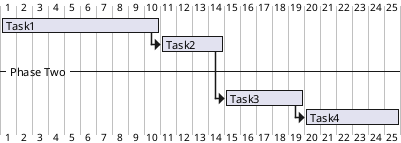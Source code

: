 @startgantt
[Task1] lasts 10 days
then [Task2] lasts 4 days
-- Phase Two --
then [Task3] lasts 5 days
then [Task4] lasts 6 days
@endgantt